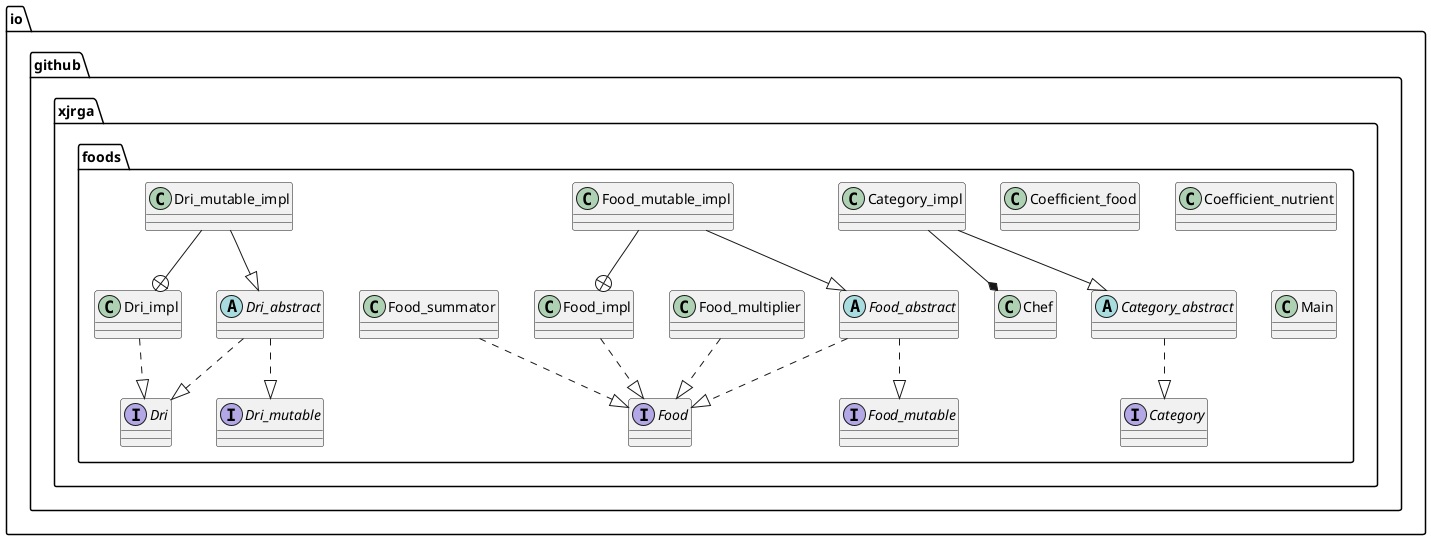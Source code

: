 @startuml
interface io.github.xjrga.foods.Category
interface io.github.xjrga.foods.Dri
interface io.github.xjrga.foods.Dri_mutable
interface io.github.xjrga.foods.Food
interface io.github.xjrga.foods.Food_mutable
abstract class io.github.xjrga.foods.Food_abstract
abstract class io.github.xjrga.foods.Category_abstract
abstract class io.github.xjrga.foods.Dri_abstract
class io.github.xjrga.foods.Category_impl
class io.github.xjrga.foods.Chef
class io.github.xjrga.foods.Coefficient_food
class io.github.xjrga.foods.Coefficient_nutrient
class io.github.xjrga.foods.Dri_impl
class io.github.xjrga.foods.Food_impl
class io.github.xjrga.foods.Food_multiplier
class io.github.xjrga.foods.Food_mutable_impl
class io.github.xjrga.foods.Food_summator
class io.github.xjrga.foods.Main
io.github.xjrga.foods.Food_abstract ..|> io.github.xjrga.foods.Food
io.github.xjrga.foods.Food_impl ..|> io.github.xjrga.foods.Food
io.github.xjrga.foods.Food_multiplier ..|> io.github.xjrga.foods.Food
io.github.xjrga.foods.Food_summator ..|> io.github.xjrga.foods.Food
io.github.xjrga.foods.Food_abstract ..|> io.github.xjrga.foods.Food_mutable
io.github.xjrga.foods.Dri_abstract ..|> io.github.xjrga.foods.Dri
io.github.xjrga.foods.Dri_impl ..|> io.github.xjrga.foods.Dri
io.github.xjrga.foods.Dri_abstract ..|> io.github.xjrga.foods.Dri_mutable
io.github.xjrga.foods.Category_abstract ..|> io.github.xjrga.foods.Category
io.github.xjrga.foods.Category_impl --|> io.github.xjrga.foods.Category_abstract
io.github.xjrga.foods.Food_mutable_impl --|> io.github.xjrga.foods.Food_abstract
 io.github.xjrga.foods.Dri_mutable_impl --+ io.github.xjrga.foods.Dri_impl
 io.github.xjrga.foods.Food_mutable_impl --+ io.github.xjrga.foods.Food_impl
io.github.xjrga.foods.Dri_mutable_impl --|> io.github.xjrga.foods.Dri_abstract
io.github.xjrga.foods.Category_impl --* io.github.xjrga.foods.Chef
/'
class ArrayList implements List
class ArrayList extends AbstractList
'/
@enduml

@enduml